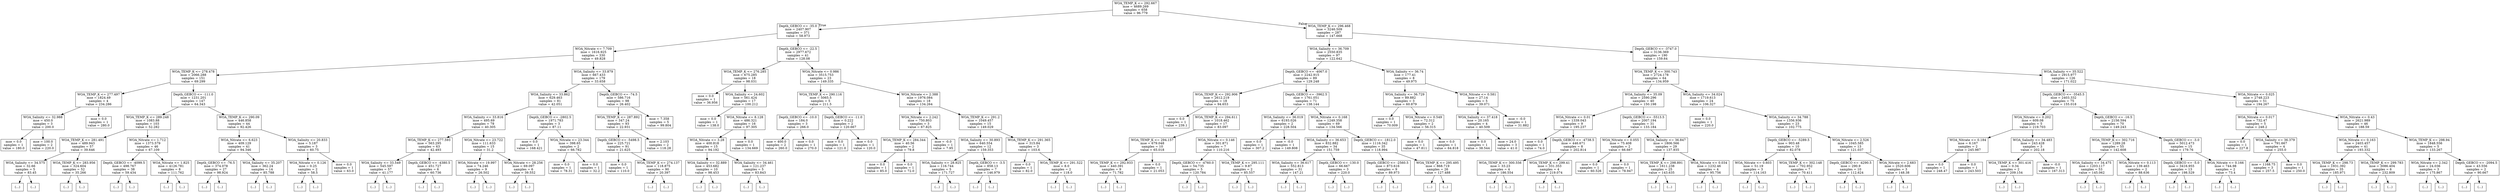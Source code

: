 digraph Tree {
node [shape=box] ;
0 [label="WOA_TEMP_K <= 292.667\nmse = 4689.269\nsamples = 658\nvalue = 96.779"] ;
1 [label="Depth_GEBCO <= -35.0\nmse = 2407.907\nsamples = 371\nvalue = 58.973"] ;
0 -> 1 [labeldistance=2.5, labelangle=45, headlabel="True"] ;
2 [label="WOA_Nitrate <= 7.709\nmse = 1616.925\nsamples = 330\nvalue = 49.828"] ;
1 -> 2 ;
3 [label="WOA_TEMP_K <= 278.478\nmse = 2066.288\nsamples = 151\nvalue = 69.299"] ;
2 -> 3 ;
4 [label="WOA_TEMP_K <= 277.497\nmse = 1824.49\nsamples = 4\nvalue = 234.286"] ;
3 -> 4 ;
5 [label="WOA_Salinity <= 32.988\nmse = 450.0\nsamples = 3\nvalue = 200.0"] ;
4 -> 5 ;
6 [label="mse = 0.0\nsamples = 1\nvalue = 180.0"] ;
5 -> 6 ;
7 [label="mse = 100.0\nsamples = 2\nvalue = 220.0"] ;
5 -> 7 ;
8 [label="mse = 0.0\nsamples = 1\nvalue = 280.0"] ;
4 -> 8 ;
9 [label="Depth_GEBCO <= -111.0\nmse = 1231.201\nsamples = 147\nvalue = 64.343"] ;
3 -> 9 ;
10 [label="WOA_TEMP_K <= 289.248\nmse = 1083.88\nsamples = 103\nvalue = 52.282"] ;
9 -> 10 ;
11 [label="WOA_TEMP_K <= 281.491\nmse = 489.943\nsamples = 57\nvalue = 39.646"] ;
10 -> 11 ;
12 [label="WOA_Salinity <= 34.575\nmse = 32.66\nsamples = 5\nvalue = 83.45"] ;
11 -> 12 ;
13 [label="(...)"] ;
12 -> 13 ;
16 [label="(...)"] ;
12 -> 16 ;
21 [label="WOA_TEMP_K <= 283.956\nmse = 324.604\nsamples = 52\nvalue = 35.266"] ;
11 -> 21 ;
22 [label="(...)"] ;
21 -> 22 ;
41 [label="(...)"] ;
21 -> 41 ;
100 [label="WOA_Nitrate <= 1.712\nmse = 1373.579\nsamples = 46\nvalue = 67.109"] ;
10 -> 100 ;
101 [label="Depth_GEBCO <= -4099.5\nmse = 498.767\nsamples = 38\nvalue = 59.434"] ;
100 -> 101 ;
102 [label="(...)"] ;
101 -> 102 ;
141 [label="(...)"] ;
101 -> 141 ;
170 [label="WOA_Nitrate <= 1.825\nmse = 4126.781\nsamples = 8\nvalue = 111.762"] ;
100 -> 170 ;
171 [label="(...)"] ;
170 -> 171 ;
174 [label="(...)"] ;
170 -> 174 ;
185 [label="WOA_TEMP_K <= 290.09\nmse = 446.858\nsamples = 44\nvalue = 92.426"] ;
9 -> 185 ;
186 [label="WOA_Nitrate <= 6.623\nmse = 409.129\nsamples = 41\nvalue = 94.346"] ;
185 -> 186 ;
187 [label="Depth_GEBCO <= -76.5\nmse = 374.078\nsamples = 27\nvalue = 98.924"] ;
186 -> 187 ;
188 [label="(...)"] ;
187 -> 188 ;
199 [label="(...)"] ;
187 -> 199 ;
236 [label="WOA_Salinity <= 35.207\nmse = 362.24\nsamples = 14\nvalue = 85.788"] ;
186 -> 236 ;
237 [label="(...)"] ;
236 -> 237 ;
248 [label="(...)"] ;
236 -> 248 ;
251 [label="WOA_Salinity <= 20.833\nmse = 5.187\nsamples = 3\nvalue = 60.75"] ;
185 -> 251 ;
252 [label="WOA_Nitrate <= 0.126\nmse = 0.25\nsamples = 2\nvalue = 58.5"] ;
251 -> 252 ;
253 [label="(...)"] ;
252 -> 253 ;
254 [label="(...)"] ;
252 -> 254 ;
255 [label="mse = 0.0\nsamples = 1\nvalue = 63.0"] ;
251 -> 255 ;
256 [label="WOA_Salinity <= 33.879\nmse = 667.433\nsamples = 179\nvalue = 33.658"] ;
2 -> 256 ;
257 [label="WOA_Salinity <= 33.862\nmse = 629.463\nsamples = 81\nvalue = 42.051"] ;
256 -> 257 ;
258 [label="WOA_Salinity <= 33.816\nmse = 495.69\nsamples = 78\nvalue = 40.305"] ;
257 -> 258 ;
259 [label="WOA_TEMP_K <= 277.593\nmse = 563.295\nsamples = 63\nvalue = 42.493"] ;
258 -> 259 ;
260 [label="WOA_Salinity <= 33.549\nmse = 545.597\nsamples = 57\nvalue = 41.177"] ;
259 -> 260 ;
261 [label="(...)"] ;
260 -> 261 ;
294 [label="(...)"] ;
260 -> 294 ;
321 [label="Depth_GEBCO <= -4380.5\nmse = 451.727\nsamples = 6\nvalue = 60.736"] ;
259 -> 321 ;
322 [label="(...)"] ;
321 -> 322 ;
329 [label="(...)"] ;
321 -> 329 ;
332 [label="WOA_Nitrate <= 23.722\nmse = 111.633\nsamples = 15\nvalue = 31.2"] ;
258 -> 332 ;
333 [label="WOA_Nitrate <= 19.997\nmse = 74.246\nsamples = 9\nvalue = 26.502"] ;
332 -> 333 ;
334 [label="(...)"] ;
333 -> 334 ;
337 [label="(...)"] ;
333 -> 337 ;
350 [label="WOA_Nitrate <= 28.256\nmse = 69.097\nsamples = 6\nvalue = 39.552"] ;
332 -> 350 ;
351 [label="(...)"] ;
350 -> 351 ;
360 [label="(...)"] ;
350 -> 360 ;
361 [label="Depth_GEBCO <= -2802.5\nmse = 1971.783\nsamples = 3\nvalue = 87.11"] ;
257 -> 361 ;
362 [label="mse = 0.0\nsamples = 1\nvalue = 168.421"] ;
361 -> 362 ;
363 [label="WOA_Nitrate <= 23.344\nmse = 398.65\nsamples = 2\nvalue = 66.782"] ;
361 -> 363 ;
364 [label="mse = 0.0\nsamples = 1\nvalue = 78.31"] ;
363 -> 364 ;
365 [label="mse = 0.0\nsamples = 1\nvalue = 32.2"] ;
363 -> 365 ;
366 [label="Depth_GEBCO <= -74.5\nmse = 586.716\nsamples = 98\nvalue = 26.402"] ;
256 -> 366 ;
367 [label="WOA_TEMP_K <= 287.892\nmse = 347.24\nsamples = 93\nvalue = 22.931"] ;
366 -> 367 ;
368 [label="Depth_GEBCO <= -5498.5\nmse = 225.721\nsamples = 91\nvalue = 21.625"] ;
367 -> 368 ;
369 [label="mse = 0.0\nsamples = 1\nvalue = 110.0"] ;
368 -> 369 ;
370 [label="WOA_TEMP_K <= 274.137\nmse = 118.875\nsamples = 90\nvalue = 20.397"] ;
368 -> 370 ;
371 [label="(...)"] ;
370 -> 371 ;
390 [label="(...)"] ;
370 -> 390 ;
491 [label="mse = 2.103\nsamples = 2\nvalue = 118.28"] ;
367 -> 491 ;
492 [label="mse = 7.358\nsamples = 5\nvalue = 99.804"] ;
366 -> 492 ;
493 [label="Depth_GEBCO <= -22.5\nmse = 2977.672\nsamples = 41\nvalue = 128.08"] ;
1 -> 493 ;
494 [label="WOA_TEMP_K <= 276.285\nmse = 675.285\nsamples = 18\nvalue = 98.031"] ;
493 -> 494 ;
495 [label="mse = 0.0\nsamples = 1\nvalue = 36.956"] ;
494 -> 495 ;
496 [label="WOA_Salinity <= 24.602\nmse = 561.424\nsamples = 17\nvalue = 100.212"] ;
494 -> 496 ;
497 [label="mse = 0.0\nsamples = 1\nvalue = 138.0"] ;
496 -> 497 ;
498 [label="WOA_Nitrate <= 8.128\nmse = 486.321\nsamples = 16\nvalue = 97.305"] ;
496 -> 498 ;
499 [label="WOA_Nitrate <= 3.28\nmse = 400.818\nsamples = 15\nvalue = 94.192"] ;
498 -> 499 ;
500 [label="WOA_Salinity <= 32.889\nmse = 453.682\nsamples = 10\nvalue = 98.453"] ;
499 -> 500 ;
501 [label="(...)"] ;
500 -> 501 ;
504 [label="(...)"] ;
500 -> 504 ;
513 [label="WOA_Salinity <= 34.461\nmse = 121.237\nsamples = 5\nvalue = 83.843"] ;
499 -> 513 ;
514 [label="(...)"] ;
513 -> 514 ;
519 [label="(...)"] ;
513 -> 519 ;
522 [label="mse = 0.0\nsamples = 1\nvalue = 134.669"] ;
498 -> 522 ;
523 [label="WOA_Nitrate <= 0.986\nmse = 3515.753\nsamples = 23\nvalue = 149.335"] ;
493 -> 523 ;
524 [label="WOA_TEMP_K <= 290.116\nmse = 5065.5\nsamples = 5\nvalue = 211.5"] ;
523 -> 524 ;
525 [label="Depth_GEBCO <= -10.0\nmse = 184.0\nsamples = 3\nvalue = 266.0"] ;
524 -> 525 ;
526 [label="mse = 400.0\nsamples = 2\nvalue = 260.0"] ;
525 -> 526 ;
527 [label="mse = 0.0\nsamples = 1\nvalue = 270.0"] ;
525 -> 527 ;
528 [label="Depth_GEBCO <= -11.0\nmse = 0.222\nsamples = 2\nvalue = 120.667"] ;
524 -> 528 ;
529 [label="mse = 0.0\nsamples = 1\nvalue = 121.0"] ;
528 -> 529 ;
530 [label="mse = 0.0\nsamples = 1\nvalue = 120.0"] ;
528 -> 530 ;
531 [label="WOA_Nitrate <= 2.388\nmse = 1976.084\nsamples = 18\nvalue = 134.264"] ;
523 -> 531 ;
532 [label="WOA_Nitrate <= 2.242\nmse = 750.803\nsamples = 3\nvalue = 67.825"] ;
531 -> 532 ;
533 [label="WOA_TEMP_K <= 284.344\nmse = 40.56\nsamples = 2\nvalue = 79.8"] ;
532 -> 533 ;
534 [label="mse = 0.0\nsamples = 1\nvalue = 85.0"] ;
533 -> 534 ;
535 [label="mse = 0.0\nsamples = 1\nvalue = 72.0"] ;
533 -> 535 ;
536 [label="mse = -0.0\nsamples = 1\nvalue = 7.95"] ;
532 -> 536 ;
537 [label="WOA_TEMP_K <= 291.2\nmse = 1049.457\nsamples = 15\nvalue = 149.029"] ;
531 -> 537 ;
538 [label="WOA_Salinity <= 30.893\nmse = 640.554\nsamples = 12\nvalue = 159.353"] ;
537 -> 538 ;
539 [label="WOA_Salinity <= 28.925\nmse = 116.744\nsamples = 5\nvalue = 171.727"] ;
538 -> 539 ;
540 [label="(...)"] ;
539 -> 540 ;
541 [label="(...)"] ;
539 -> 541 ;
548 [label="Depth_GEBCO <= -3.5\nmse = 858.13\nsamples = 7\nvalue = 146.979"] ;
538 -> 548 ;
549 [label="(...)"] ;
548 -> 549 ;
558 [label="(...)"] ;
548 -> 558 ;
561 [label="WOA_TEMP_K <= 291.365\nmse = 315.84\nsamples = 3\nvalue = 103.6"] ;
537 -> 561 ;
562 [label="mse = 0.0\nsamples = 1\nvalue = 82.0"] ;
561 -> 562 ;
563 [label="WOA_TEMP_K <= 291.522\nmse = 8.0\nsamples = 2\nvalue = 118.0"] ;
561 -> 563 ;
564 [label="(...)"] ;
563 -> 564 ;
565 [label="(...)"] ;
563 -> 565 ;
566 [label="WOA_TEMP_K <= 296.468\nmse = 3246.509\nsamples = 287\nvalue = 147.668"] ;
0 -> 566 [labeldistance=2.5, labelangle=-45, headlabel="False"] ;
567 [label="WOA_Salinity <= 36.709\nmse = 2550.835\nsamples = 97\nvalue = 122.642"] ;
566 -> 567 ;
568 [label="Depth_GEBCO <= -4067.0\nmse = 2242.915\nsamples = 89\nvalue = 129.248"] ;
567 -> 568 ;
569 [label="WOA_TEMP_K <= 292.906\nmse = 2612.219\nsamples = 18\nvalue = 94.653"] ;
568 -> 569 ;
570 [label="mse = 0.0\nsamples = 1\nvalue = 239.1"] ;
569 -> 570 ;
571 [label="WOA_TEMP_K <= 294.611\nmse = 1018.462\nsamples = 17\nvalue = 83.097"] ;
569 -> 571 ;
572 [label="WOA_TEMP_K <= 294.157\nmse = 679.048\nsamples = 10\nvalue = 65.018"] ;
571 -> 572 ;
573 [label="WOA_TEMP_K <= 292.933\nmse = 440.391\nsamples = 9\nvalue = 71.782"] ;
572 -> 573 ;
574 [label="(...)"] ;
573 -> 574 ;
575 [label="(...)"] ;
573 -> 575 ;
590 [label="mse = 0.0\nsamples = 1\nvalue = 21.053"] ;
572 -> 590 ;
591 [label="WOA_Nitrate <= 0.146\nmse = 301.871\nsamples = 7\nvalue = 110.216"] ;
571 -> 591 ;
592 [label="Depth_GEBCO <= -4760.0\nmse = 54.735\nsamples = 5\nvalue = 120.784"] ;
591 -> 592 ;
593 [label="(...)"] ;
592 -> 593 ;
596 [label="(...)"] ;
592 -> 596 ;
599 [label="WOA_TEMP_K <= 295.111\nmse = 9.87\nsamples = 2\nvalue = 85.557"] ;
591 -> 599 ;
600 [label="(...)"] ;
599 -> 600 ;
601 [label="(...)"] ;
599 -> 601 ;
602 [label="Depth_GEBCO <= -3962.5\nmse = 1761.051\nsamples = 71\nvalue = 138.144"] ;
568 -> 602 ;
603 [label="WOA_Salinity <= 36.019\nmse = 6193.026\nsamples = 2\nvalue = 228.504"] ;
602 -> 603 ;
604 [label="mse = 0.0\nsamples = 1\nvalue = 307.2"] ;
603 -> 604 ;
605 [label="mse = -0.0\nsamples = 1\nvalue = 149.808"] ;
603 -> 605 ;
606 [label="WOA_Nitrate <= 0.168\nmse = 1249.358\nsamples = 69\nvalue = 134.566"] ;
602 -> 606 ;
607 [label="WOA_Salinity <= 36.653\nmse = 832.882\nsamples = 34\nvalue = 151.759"] ;
606 -> 607 ;
608 [label="WOA_Salinity <= 36.617\nmse = 552.813\nsamples = 31\nvalue = 147.21"] ;
607 -> 608 ;
609 [label="(...)"] ;
608 -> 609 ;
640 [label="(...)"] ;
608 -> 640 ;
647 [label="Depth_GEBCO <= -130.0\nmse = 66.667\nsamples = 3\nvalue = 220.0"] ;
607 -> 647 ;
648 [label="(...)"] ;
647 -> 648 ;
649 [label="(...)"] ;
647 -> 649 ;
650 [label="Depth_GEBCO <= -1812.0\nmse = 1116.342\nsamples = 35\nvalue = 118.994"] ;
606 -> 650 ;
651 [label="Depth_GEBCO <= -2560.5\nmse = 873.616\nsamples = 9\nvalue = 89.973"] ;
650 -> 651 ;
652 [label="(...)"] ;
651 -> 652 ;
663 [label="(...)"] ;
651 -> 663 ;
664 [label="WOA_TEMP_K <= 295.495\nmse = 868.719\nsamples = 26\nvalue = 127.488"] ;
650 -> 664 ;
665 [label="(...)"] ;
664 -> 665 ;
692 [label="(...)"] ;
664 -> 692 ;
703 [label="WOA_Salinity <= 36.74\nmse = 177.41\nsamples = 8\nvalue = 49.975"] ;
567 -> 703 ;
704 [label="WOA_Salinity <= 36.729\nmse = 89.882\nsamples = 3\nvalue = 60.879"] ;
703 -> 704 ;
705 [label="mse = 0.0\nsamples = 1\nvalue = 70.009"] ;
704 -> 705 ;
706 [label="WOA_Nitrate <= 0.549\nmse = 72.312\nsamples = 2\nvalue = 56.315"] ;
704 -> 706 ;
707 [label="mse = 0.0\nsamples = 1\nvalue = 47.811"] ;
706 -> 707 ;
708 [label="mse = 0.0\nsamples = 1\nvalue = 64.818"] ;
706 -> 708 ;
709 [label="WOA_Nitrate <= 0.581\nmse = 27.14\nsamples = 5\nvalue = 39.071"] ;
703 -> 709 ;
710 [label="WOA_Salinity <= 37.418\nmse = 20.165\nsamples = 4\nvalue = 40.509"] ;
709 -> 710 ;
711 [label="mse = 0.0\nsamples = 1\nvalue = 38.544"] ;
710 -> 711 ;
712 [label="mse = 24.0\nsamples = 3\nvalue = 41.0"] ;
710 -> 712 ;
713 [label="mse = -0.0\nsamples = 1\nvalue = 31.882"] ;
709 -> 713 ;
714 [label="Depth_GEBCO <= -3747.0\nmse = 3136.369\nsamples = 190\nvalue = 159.64"] ;
566 -> 714 ;
715 [label="WOA_TEMP_K <= 300.743\nmse = 2724.178\nsamples = 64\nvalue = 134.959"] ;
714 -> 715 ;
716 [label="WOA_Salinity <= 35.09\nmse = 2590.296\nsamples = 40\nvalue = 150.198"] ;
715 -> 716 ;
717 [label="WOA_Nitrate <= 0.01\nmse = 1339.043\nsamples = 9\nvalue = 195.237"] ;
716 -> 717 ;
718 [label="mse = 0.0\nsamples = 1\nvalue = 74.0"] ;
717 -> 718 ;
719 [label="Depth_GEBCO <= -4738.5\nmse = 446.671\nsamples = 8\nvalue = 202.814"] ;
717 -> 719 ;
720 [label="WOA_TEMP_K <= 300.556\nmse = 33.23\nsamples = 4\nvalue = 186.554"] ;
719 -> 720 ;
721 [label="(...)"] ;
720 -> 721 ;
726 [label="(...)"] ;
720 -> 726 ;
727 [label="WOA_TEMP_K <= 299.41\nmse = 331.353\nsamples = 4\nvalue = 219.074"] ;
719 -> 727 ;
728 [label="(...)"] ;
727 -> 728 ;
729 [label="(...)"] ;
727 -> 729 ;
730 [label="Depth_GEBCO <= -5513.5\nmse = 2007.194\nsamples = 31\nvalue = 133.184"] ;
716 -> 730 ;
731 [label="WOA_Nitrate <= 0.055\nmse = 75.408\nsamples = 2\nvalue = 66.667"] ;
730 -> 731 ;
732 [label="mse = 0.0\nsamples = 1\nvalue = 60.526"] ;
731 -> 732 ;
733 [label="mse = 0.0\nsamples = 1\nvalue = 78.947"] ;
731 -> 733 ;
734 [label="WOA_Salinity <= 36.847\nmse = 1806.566\nsamples = 29\nvalue = 137.935"] ;
730 -> 734 ;
735 [label="WOA_TEMP_K <= 298.891\nmse = 1611.238\nsamples = 25\nvalue = 143.635"] ;
734 -> 735 ;
736 [label="(...)"] ;
735 -> 736 ;
767 [label="(...)"] ;
735 -> 767 ;
784 [label="WOA_Nitrate <= 0.034\nmse = 1232.46\nsamples = 4\nvalue = 95.756"] ;
734 -> 784 ;
785 [label="(...)"] ;
784 -> 785 ;
786 [label="(...)"] ;
784 -> 786 ;
791 [label="WOA_Salinity <= 34.024\nmse = 1719.613\nsamples = 24\nvalue = 106.327"] ;
715 -> 791 ;
792 [label="mse = 0.0\nsamples = 1\nvalue = 220.0"] ;
791 -> 792 ;
793 [label="WOA_Salinity <= 34.788\nmse = 1356.936\nsamples = 23\nvalue = 102.775"] ;
791 -> 793 ;
794 [label="Depth_GEBCO <= -5289.5\nmse = 903.48\nsamples = 10\nvalue = 82.078"] ;
793 -> 794 ;
795 [label="WOA_Nitrate <= 0.603\nmse = 51.19\nsamples = 3\nvalue = 114.163"] ;
794 -> 795 ;
796 [label="(...)"] ;
795 -> 796 ;
799 [label="(...)"] ;
795 -> 799 ;
800 [label="WOA_TEMP_K <= 302.148\nmse = 702.952\nsamples = 7\nvalue = 70.411"] ;
794 -> 800 ;
801 [label="(...)"] ;
800 -> 801 ;
812 [label="(...)"] ;
800 -> 812 ;
813 [label="WOA_Nitrate <= 2.526\nmse = 1045.585\nsamples = 13\nvalue = 121.037"] ;
793 -> 813 ;
814 [label="Depth_GEBCO <= -4290.5\nmse = 290.9\nsamples = 10\nvalue = 112.624"] ;
813 -> 814 ;
815 [label="(...)"] ;
814 -> 815 ;
830 [label="(...)"] ;
814 -> 830 ;
833 [label="WOA_Nitrate <= 2.683\nmse = 2520.606\nsamples = 3\nvalue = 148.38"] ;
813 -> 833 ;
834 [label="(...)"] ;
833 -> 834 ;
835 [label="(...)"] ;
833 -> 835 ;
838 [label="WOA_Salinity <= 35.522\nmse = 2915.977\nsamples = 126\nvalue = 171.022"] ;
714 -> 838 ;
839 [label="Depth_GEBCO <= -3545.5\nmse = 2403.332\nsamples = 75\nvalue = 155.018"] ;
838 -> 839 ;
840 [label="WOA_Nitrate <= 0.202\nmse = 609.08\nsamples = 5\nvalue = 219.703"] ;
839 -> 840 ;
841 [label="WOA_Nitrate <= 0.184\nmse = 6.167\nsamples = 2\nvalue = 245.987"] ;
840 -> 841 ;
842 [label="mse = 0.0\nsamples = 1\nvalue = 248.47"] ;
841 -> 842 ;
843 [label="mse = 0.0\nsamples = 1\nvalue = 243.503"] ;
841 -> 843 ;
844 [label="WOA_Salinity <= 34.483\nmse = 243.428\nsamples = 3\nvalue = 202.18"] ;
840 -> 844 ;
845 [label="WOA_TEMP_K <= 301.416\nmse = 0.34\nsamples = 2\nvalue = 209.154"] ;
844 -> 845 ;
846 [label="(...)"] ;
845 -> 846 ;
847 [label="(...)"] ;
845 -> 847 ;
848 [label="mse = -0.0\nsamples = 1\nvalue = 167.313"] ;
844 -> 848 ;
849 [label="Depth_GEBCO <= -16.5\nmse = 2156.594\nsamples = 70\nvalue = 149.243"] ;
839 -> 849 ;
850 [label="WOA_TEMP_K <= 302.716\nmse = 1289.28\nsamples = 55\nvalue = 142.608"] ;
849 -> 850 ;
851 [label="WOA_Salinity <= 34.475\nmse = 1203.117\nsamples = 53\nvalue = 145.062"] ;
850 -> 851 ;
852 [label="(...)"] ;
851 -> 852 ;
905 [label="(...)"] ;
851 -> 905 ;
934 [label="WOA_Nitrate <= 0.113\nmse = 139.463\nsamples = 2\nvalue = 88.636"] ;
850 -> 934 ;
935 [label="(...)"] ;
934 -> 935 ;
936 [label="(...)"] ;
934 -> 936 ;
937 [label="Depth_GEBCO <= -3.0\nmse = 5012.473\nsamples = 15\nvalue = 179.76"] ;
849 -> 937 ;
938 [label="Depth_GEBCO <= -5.0\nmse = 3416.955\nsamples = 13\nvalue = 198.529"] ;
937 -> 938 ;
939 [label="(...)"] ;
938 -> 939 ;
948 [label="(...)"] ;
938 -> 948 ;
951 [label="WOA_Nitrate <= 0.166\nmse = 744.98\nsamples = 2\nvalue = 73.4"] ;
937 -> 951 ;
952 [label="(...)"] ;
951 -> 952 ;
953 [label="(...)"] ;
951 -> 953 ;
954 [label="WOA_Nitrate <= 0.025\nmse = 2748.223\nsamples = 51\nvalue = 194.267"] ;
838 -> 954 ;
955 [label="WOA_Nitrate <= 0.017\nmse = 732.47\nsamples = 5\nvalue = 248.2"] ;
954 -> 955 ;
956 [label="mse = 0.0\nsamples = 1\nvalue = 227.8"] ;
955 -> 956 ;
957 [label="WOA_Salinity <= 36.379\nmse = 791.667\nsamples = 4\nvalue = 255.0"] ;
955 -> 957 ;
958 [label="mse = 1168.75\nsamples = 3\nvalue = 257.5"] ;
957 -> 958 ;
959 [label="mse = 0.0\nsamples = 1\nvalue = 250.0"] ;
957 -> 959 ;
960 [label="WOA_Nitrate <= 0.43\nmse = 2621.989\nsamples = 46\nvalue = 188.59"] ;
954 -> 960 ;
961 [label="WOA_Nitrate <= 0.163\nmse = 2403.457\nsamples = 41\nvalue = 193.332"] ;
960 -> 961 ;
962 [label="WOA_TEMP_K <= 298.73\nmse = 1931.392\nsamples = 35\nvalue = 185.971"] ;
961 -> 962 ;
963 [label="(...)"] ;
962 -> 963 ;
988 [label="(...)"] ;
962 -> 988 ;
1001 [label="WOA_TEMP_K <= 299.783\nmse = 3086.404\nsamples = 6\nvalue = 232.809"] ;
961 -> 1001 ;
1002 [label="(...)"] ;
1001 -> 1002 ;
1009 [label="(...)"] ;
1001 -> 1009 ;
1012 [label="WOA_TEMP_K <= 298.94\nmse = 1848.556\nsamples = 5\nvalue = 133.267"] ;
960 -> 1012 ;
1013 [label="WOA_Nitrate <= 2.342\nmse = 24.036\nsamples = 3\nvalue = 175.867"] ;
1012 -> 1013 ;
1014 [label="(...)"] ;
1013 -> 1014 ;
1017 [label="(...)"] ;
1013 -> 1017 ;
1018 [label="Depth_GEBCO <= -2094.5\nmse = 43.556\nsamples = 2\nvalue = 90.667"] ;
1012 -> 1018 ;
1019 [label="(...)"] ;
1018 -> 1019 ;
1020 [label="(...)"] ;
1018 -> 1020 ;
}